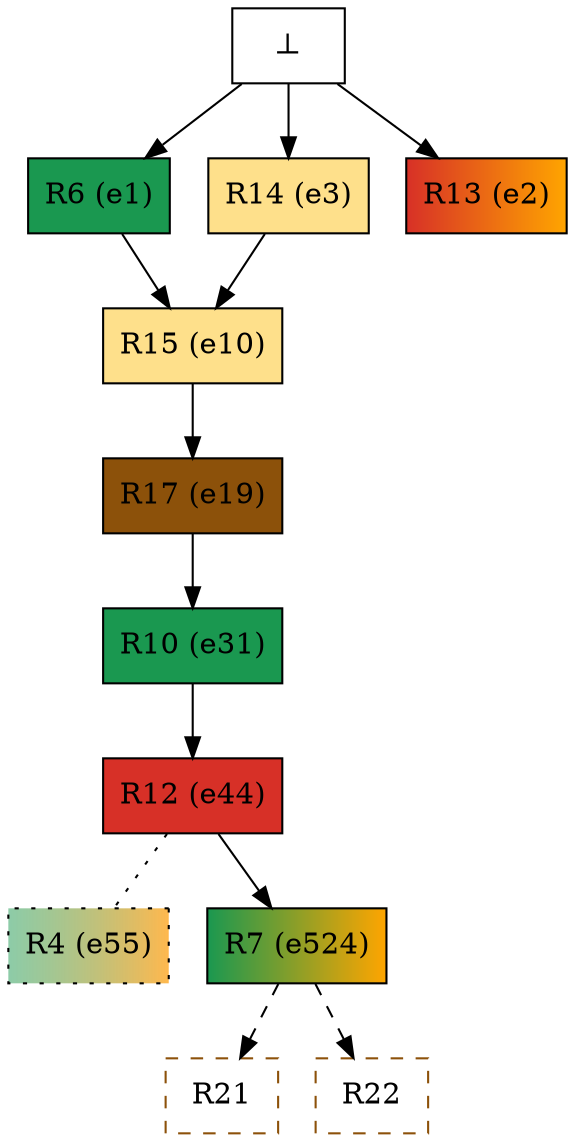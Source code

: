 digraph test {
  e1 -> e10;
  e3 -> e10;
  e10 -> e19;
  e19 -> e31;
  e31 -> e44;
  e44 -> e55 [arrowhead=none style=dotted];
  e44 -> e524;
  e524 -> r21 [color="black" style=dashed];
  e524 -> r22 [color="black" style=dashed];
  e0 -> e1;
  e0 -> e2;
  e0 -> e3;
  e1 [color="black" fillcolor="#1a9850:#1a9850" label="R6 (e1)" shape=box style=filled];
  e2 [color="black" fillcolor="#d73027:orange" label="R13 (e2)" shape=box style=filled];
  e3 [color="black" fillcolor="#fee08b:#fee08b" label="R14 (e3)" shape=box style=filled];
  e10 [color="black" fillcolor="#fee08b:#fee08b" label="R15 (e10)" shape=box style=filled];
  e19 [color="black" fillcolor="#8c510a:#8c510a" label="R17 (e19)" shape=box style=filled];
  e31 [color="black" fillcolor="#1a9850:#1a9850" label="R10 (e31)" shape=box style=filled];
  e44 [color="black" fillcolor="#d73027:#d73027" label="R12 (e44)" shape=box style=filled];
  e55 [color="black" fillcolor="#1a98507f:#ff9900b1" label="R4 (e55)" shape=box style="filled,dotted"];
  e524 [color="black" fillcolor="#1a9850:orange" label="R7 (e524)" shape=box style=filled];
  e0 [fillcolor="white" label="⊥" shape=box style=filled];
  r21 [fillcolor="transparent" color="#8c510a" label=R21 shape=box style=dashed];
  r22 [fillcolor="transparent" color="#8c510a" label=R22 shape=box style=dashed];
}
